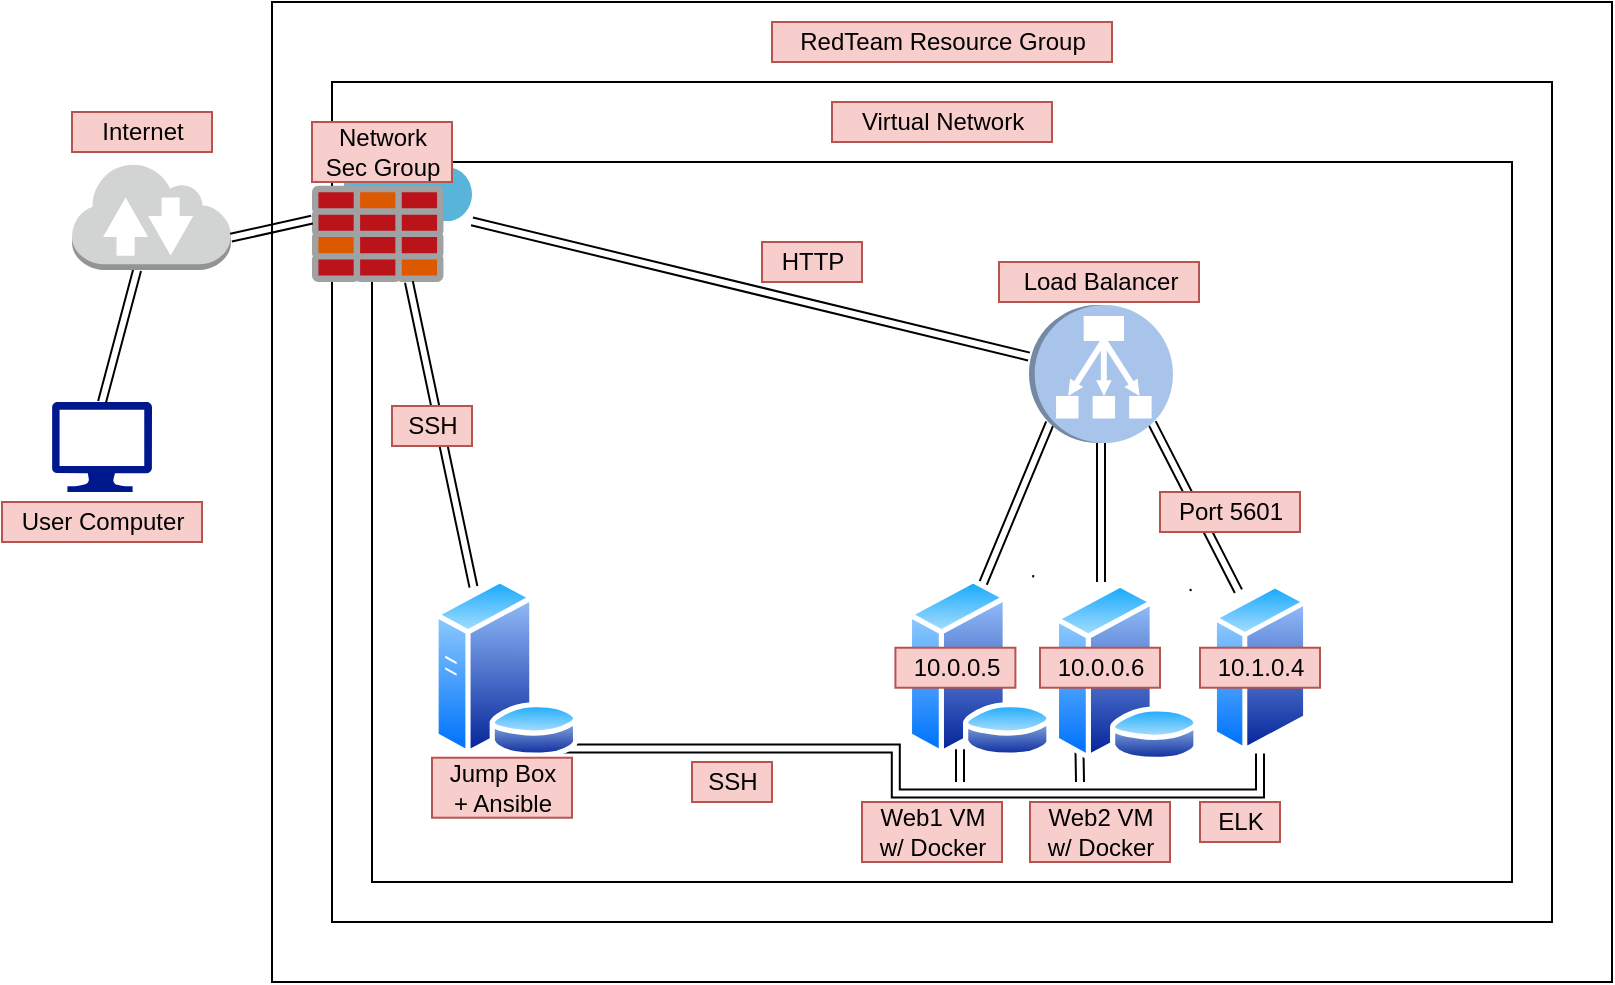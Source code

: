 <mxfile version="16.5.6" type="google"><diagram id="YFOvD5fFmI0R9nVDDdVV" name="Page-1"><mxGraphModel dx="1989" dy="624" grid="1" gridSize="10" guides="1" tooltips="1" connect="1" arrows="1" fold="1" page="1" pageScale="1" pageWidth="850" pageHeight="1100" math="0" shadow="0"><root><mxCell id="0"/><mxCell id="1" parent="0"/><mxCell id="Xbm5oa2jUW47wjVYIqX_-1" value="" style="sketch=0;aspect=fixed;pointerEvents=1;shadow=0;dashed=0;html=1;strokeColor=none;labelPosition=center;verticalLabelPosition=bottom;verticalAlign=top;align=center;fillColor=#00188D;shape=mxgraph.azure.computer" parent="1" vertex="1"><mxGeometry x="20" y="220" width="50" height="45" as="geometry"/></mxCell><mxCell id="Xbm5oa2jUW47wjVYIqX_-3" style="edgeStyle=none;rounded=0;orthogonalLoop=1;jettySize=auto;html=1;entryX=0.5;entryY=0;entryDx=0;entryDy=0;entryPerimeter=0;shape=link;" parent="1" source="Xbm5oa2jUW47wjVYIqX_-2" target="Xbm5oa2jUW47wjVYIqX_-1" edge="1"><mxGeometry relative="1" as="geometry"/></mxCell><mxCell id="Xbm5oa2jUW47wjVYIqX_-2" value="" style="outlineConnect=0;dashed=0;verticalLabelPosition=bottom;verticalAlign=top;align=center;html=1;shape=mxgraph.aws3.internet_2;fillColor=#D2D3D3;gradientColor=none;" parent="1" vertex="1"><mxGeometry x="30" y="100" width="79.5" height="54" as="geometry"/></mxCell><mxCell id="Xbm5oa2jUW47wjVYIqX_-6" value="" style="rounded=0;whiteSpace=wrap;html=1;" parent="1" vertex="1"><mxGeometry x="130" y="20" width="670" height="490" as="geometry"/></mxCell><mxCell id="Xbm5oa2jUW47wjVYIqX_-7" value="" style="rounded=0;whiteSpace=wrap;html=1;" parent="1" vertex="1"><mxGeometry x="160" y="60" width="610" height="420" as="geometry"/></mxCell><mxCell id="Xbm5oa2jUW47wjVYIqX_-9" value="RedTeam Resource Group" style="text;html=1;resizable=0;autosize=1;align=center;verticalAlign=middle;points=[];rounded=0;fillColor=#f8cecc;strokeColor=#b85450;" parent="1" vertex="1"><mxGeometry x="380" y="30" width="170" height="20" as="geometry"/></mxCell><mxCell id="Xbm5oa2jUW47wjVYIqX_-11" value="" style="rounded=0;whiteSpace=wrap;html=1;" parent="1" vertex="1"><mxGeometry x="180" y="100" width="570" height="360" as="geometry"/></mxCell><mxCell id="Xbm5oa2jUW47wjVYIqX_-12" value="Virtual Network" style="text;html=1;resizable=0;autosize=1;align=center;verticalAlign=middle;points=[];fillColor=#f8cecc;strokeColor=#b85450;rounded=0;" parent="1" vertex="1"><mxGeometry x="410" y="70" width="110" height="20" as="geometry"/></mxCell><mxCell id="Xbm5oa2jUW47wjVYIqX_-4" value="" style="sketch=0;aspect=fixed;html=1;points=[];align=center;image;fontSize=12;image=img/lib/mscae/Azure_Firewall.svg;" parent="1" vertex="1"><mxGeometry x="150" y="80" width="80" height="80" as="geometry"/></mxCell><mxCell id="Xbm5oa2jUW47wjVYIqX_-13" style="edgeStyle=none;shape=link;rounded=0;orthogonalLoop=1;jettySize=auto;html=1;exitX=1;exitY=0.7;exitDx=0;exitDy=0;exitPerimeter=0;" parent="1" source="Xbm5oa2jUW47wjVYIqX_-2" target="Xbm5oa2jUW47wjVYIqX_-4" edge="1"><mxGeometry relative="1" as="geometry"/></mxCell><mxCell id="Xbm5oa2jUW47wjVYIqX_-22" style="edgeStyle=none;shape=link;rounded=0;orthogonalLoop=1;jettySize=auto;html=1;exitX=0.855;exitY=0.855;exitDx=0;exitDy=0;exitPerimeter=0;entryX=0.75;entryY=0;entryDx=0;entryDy=0;" parent="1" source="Xbm5oa2jUW47wjVYIqX_-14" target="Xbm5oa2jUW47wjVYIqX_-19" edge="1"><mxGeometry relative="1" as="geometry"/></mxCell><mxCell id="Xbm5oa2jUW47wjVYIqX_-25" style="edgeStyle=none;shape=link;rounded=0;orthogonalLoop=1;jettySize=auto;html=1;exitX=1;exitY=0.5;exitDx=0;exitDy=0;exitPerimeter=0;entryX=0.5;entryY=0;entryDx=0;entryDy=0;" parent="1" source="Xbm5oa2jUW47wjVYIqX_-14" target="Xbm5oa2jUW47wjVYIqX_-18" edge="1"><mxGeometry relative="1" as="geometry"/></mxCell><mxCell id="Xbm5oa2jUW47wjVYIqX_-26" style="edgeStyle=none;shape=link;rounded=0;orthogonalLoop=1;jettySize=auto;html=1;exitX=0.855;exitY=0.145;exitDx=0;exitDy=0;exitPerimeter=0;entryX=0.25;entryY=0;entryDx=0;entryDy=0;" parent="1" source="Xbm5oa2jUW47wjVYIqX_-14" target="Xbm5oa2jUW47wjVYIqX_-17" edge="1"><mxGeometry relative="1" as="geometry"/></mxCell><mxCell id="Xbm5oa2jUW47wjVYIqX_-31" style="edgeStyle=none;shape=link;rounded=0;orthogonalLoop=1;jettySize=auto;html=1;" parent="1" source="Xbm5oa2jUW47wjVYIqX_-14" target="Xbm5oa2jUW47wjVYIqX_-4" edge="1"><mxGeometry relative="1" as="geometry"><mxPoint x="230" y="140" as="targetPoint"/></mxGeometry></mxCell><mxCell id="Xbm5oa2jUW47wjVYIqX_-14" value="" style="outlineConnect=0;dashed=0;verticalLabelPosition=bottom;verticalAlign=top;align=center;html=1;shape=mxgraph.aws3.classic_load_balancer;fillColor=#A9C4EB;gradientColor=none;rotation=90;" parent="1" vertex="1"><mxGeometry x="510" y="170" width="69" height="72" as="geometry"/></mxCell><mxCell id="Xbm5oa2jUW47wjVYIqX_-17" value="" style="aspect=fixed;perimeter=ellipsePerimeter;html=1;align=center;shadow=0;dashed=0;spacingTop=3;image;image=img/lib/active_directory/generic_server.svg;fillColor=#A9C4EB;" parent="1" vertex="1"><mxGeometry x="600" y="310" width="48" height="85.71" as="geometry"/></mxCell><mxCell id="Xbm5oa2jUW47wjVYIqX_-24" style="edgeStyle=none;shape=link;rounded=0;orthogonalLoop=1;jettySize=auto;html=1;width=79;" parent="1" source="Xbm5oa2jUW47wjVYIqX_-18" edge="1"><mxGeometry relative="1" as="geometry"><mxPoint x="550" y="310" as="targetPoint"/></mxGeometry></mxCell><mxCell id="Xbm5oa2jUW47wjVYIqX_-40" style="edgeStyle=none;shape=link;rounded=0;orthogonalLoop=1;jettySize=auto;html=1;exitX=0.25;exitY=1;exitDx=0;exitDy=0;width=-4;" parent="1" source="Xbm5oa2jUW47wjVYIqX_-18" edge="1"><mxGeometry relative="1" as="geometry"><mxPoint x="534" y="410" as="targetPoint"/></mxGeometry></mxCell><mxCell id="Xbm5oa2jUW47wjVYIqX_-18" value="" style="aspect=fixed;perimeter=ellipsePerimeter;html=1;align=center;shadow=0;dashed=0;spacingTop=3;image;image=img/lib/active_directory/generic_server.svg;fillColor=#A9C4EB;" parent="1" vertex="1"><mxGeometry x="520.5" y="310" width="48" height="85.71" as="geometry"/></mxCell><mxCell id="Xbm5oa2jUW47wjVYIqX_-36" style="edgeStyle=none;shape=link;rounded=0;orthogonalLoop=1;jettySize=auto;html=1;exitX=0.5;exitY=1;exitDx=0;exitDy=0;" parent="1" source="Xbm5oa2jUW47wjVYIqX_-19" edge="1"><mxGeometry relative="1" as="geometry"><mxPoint x="474" y="410" as="targetPoint"/></mxGeometry></mxCell><mxCell id="Xbm5oa2jUW47wjVYIqX_-19" value="" style="aspect=fixed;perimeter=ellipsePerimeter;html=1;align=center;shadow=0;dashed=0;spacingTop=3;image;image=img/lib/active_directory/generic_server.svg;fillColor=#A9C4EB;" parent="1" vertex="1"><mxGeometry x="450" y="307.86" width="48" height="85.71" as="geometry"/></mxCell><mxCell id="Xbm5oa2jUW47wjVYIqX_-28" style="edgeStyle=none;shape=link;rounded=0;orthogonalLoop=1;jettySize=auto;html=1;exitX=0.25;exitY=0;exitDx=0;exitDy=0;" parent="1" source="Xbm5oa2jUW47wjVYIqX_-27" target="Xbm5oa2jUW47wjVYIqX_-4" edge="1"><mxGeometry relative="1" as="geometry"/></mxCell><mxCell id="Xbm5oa2jUW47wjVYIqX_-30" style="edgeStyle=orthogonalEdgeStyle;shape=link;curved=1;rounded=0;orthogonalLoop=1;jettySize=auto;html=1;exitX=0.75;exitY=1;exitDx=0;exitDy=0;entryX=0.5;entryY=1;entryDx=0;entryDy=0;" parent="1" source="Xbm5oa2jUW47wjVYIqX_-27" target="Xbm5oa2jUW47wjVYIqX_-17" edge="1"><mxGeometry relative="1" as="geometry"/></mxCell><mxCell id="Xbm5oa2jUW47wjVYIqX_-27" value="" style="aspect=fixed;perimeter=ellipsePerimeter;html=1;align=center;shadow=0;dashed=0;spacingTop=3;image;image=img/lib/active_directory/database_server.svg;fillColor=#A9C4EB;" parent="1" vertex="1"><mxGeometry x="210" y="307.86" width="73.8" height="90" as="geometry"/></mxCell><mxCell id="Xbm5oa2jUW47wjVYIqX_-32" value="&lt;div&gt;Jump Box&lt;/div&gt;&lt;div&gt;+ Ansible&lt;br&gt;&lt;/div&gt;" style="text;html=1;resizable=0;autosize=1;align=center;verticalAlign=middle;points=[];fillColor=#f8cecc;strokeColor=#b85450;rounded=0;" parent="1" vertex="1"><mxGeometry x="210" y="397.86" width="70" height="30" as="geometry"/></mxCell><mxCell id="Xbm5oa2jUW47wjVYIqX_-33" value="&lt;div&gt;Network &lt;br&gt;&lt;/div&gt;&lt;div&gt;Sec Group&lt;br&gt;&lt;/div&gt;" style="text;html=1;resizable=0;autosize=1;align=center;verticalAlign=middle;points=[];rounded=0;fillColor=#f8cecc;strokeColor=#b85450;" parent="1" vertex="1"><mxGeometry x="150" y="80" width="70" height="30" as="geometry"/></mxCell><mxCell id="Xbm5oa2jUW47wjVYIqX_-34" value="&lt;div&gt;Internet&lt;/div&gt;" style="text;html=1;resizable=0;autosize=1;align=center;verticalAlign=middle;points=[];rounded=0;fillColor=#f8cecc;strokeColor=#b85450;" parent="1" vertex="1"><mxGeometry x="30" y="75" width="70" height="20" as="geometry"/></mxCell><mxCell id="Xbm5oa2jUW47wjVYIqX_-35" value="&lt;div&gt;User Computer&lt;/div&gt;" style="text;html=1;resizable=0;autosize=1;align=center;verticalAlign=middle;points=[];rounded=0;fillColor=#f8cecc;strokeColor=#b85450;" parent="1" vertex="1"><mxGeometry x="-5" y="270" width="100" height="20" as="geometry"/></mxCell><mxCell id="Xbm5oa2jUW47wjVYIqX_-42" value="ELK" style="text;html=1;resizable=0;autosize=1;align=center;verticalAlign=middle;points=[];fillColor=#f8cecc;strokeColor=#b85450;rounded=0;" parent="1" vertex="1"><mxGeometry x="594" y="420" width="40" height="20" as="geometry"/></mxCell><mxCell id="Xbm5oa2jUW47wjVYIqX_-43" value="&lt;div&gt;Web1 VM&lt;/div&gt;&lt;div&gt;w/ Docker&lt;br&gt;&lt;/div&gt;" style="text;html=1;resizable=0;autosize=1;align=center;verticalAlign=middle;points=[];fillColor=#f8cecc;strokeColor=#b85450;rounded=0;" parent="1" vertex="1"><mxGeometry x="425" y="420" width="70" height="30" as="geometry"/></mxCell><mxCell id="Xbm5oa2jUW47wjVYIqX_-44" value="&lt;div&gt;Web2 VM&lt;/div&gt;&lt;div&gt;w/ Docker&lt;br&gt;&lt;/div&gt;" style="text;html=1;resizable=0;autosize=1;align=center;verticalAlign=middle;points=[];fillColor=#f8cecc;strokeColor=#b85450;rounded=0;" parent="1" vertex="1"><mxGeometry x="509" y="420" width="70" height="30" as="geometry"/></mxCell><mxCell id="Xbm5oa2jUW47wjVYIqX_-46" value="&lt;div&gt;SSH&lt;/div&gt;" style="text;html=1;resizable=0;autosize=1;align=center;verticalAlign=middle;points=[];fillColor=#f8cecc;strokeColor=#b85450;rounded=0;" parent="1" vertex="1"><mxGeometry x="340" y="400" width="40" height="20" as="geometry"/></mxCell><mxCell id="Xbm5oa2jUW47wjVYIqX_-50" value="SSH" style="text;html=1;resizable=0;autosize=1;align=center;verticalAlign=middle;points=[];fillColor=#f8cecc;strokeColor=#b85450;rounded=0;" parent="1" vertex="1"><mxGeometry x="190" y="222" width="40" height="20" as="geometry"/></mxCell><mxCell id="Xbm5oa2jUW47wjVYIqX_-51" value="" style="aspect=fixed;perimeter=ellipsePerimeter;html=1;align=center;shadow=0;dashed=0;spacingTop=3;image;image=img/lib/active_directory/database_server.svg;fillColor=#A9C4EB;" parent="1" vertex="1"><mxGeometry x="446.7" y="307.86" width="73.8" height="90" as="geometry"/></mxCell><mxCell id="Xbm5oa2jUW47wjVYIqX_-52" value="" style="aspect=fixed;perimeter=ellipsePerimeter;html=1;align=center;shadow=0;dashed=0;spacingTop=3;image;image=img/lib/active_directory/database_server.svg;fillColor=#A9C4EB;" parent="1" vertex="1"><mxGeometry x="520.2" y="310" width="73.8" height="90" as="geometry"/></mxCell><mxCell id="Xbm5oa2jUW47wjVYIqX_-53" value="&lt;div&gt;HTTP&lt;/div&gt;" style="text;html=1;resizable=0;autosize=1;align=center;verticalAlign=middle;points=[];fillColor=#f8cecc;strokeColor=#b85450;rounded=0;" parent="1" vertex="1"><mxGeometry x="375" y="140" width="50" height="20" as="geometry"/></mxCell><mxCell id="Xbm5oa2jUW47wjVYIqX_-54" value="10.0.0.5" style="text;html=1;resizable=0;autosize=1;align=center;verticalAlign=middle;points=[];fillColor=#f8cecc;strokeColor=#b85450;rounded=0;" parent="1" vertex="1"><mxGeometry x="441.7" y="342.86" width="60" height="20" as="geometry"/></mxCell><mxCell id="Xbm5oa2jUW47wjVYIqX_-55" value="10.0.0.6" style="text;html=1;resizable=0;autosize=1;align=center;verticalAlign=middle;points=[];fillColor=#f8cecc;strokeColor=#b85450;rounded=0;" parent="1" vertex="1"><mxGeometry x="514" y="342.86" width="60" height="20" as="geometry"/></mxCell><mxCell id="Xbm5oa2jUW47wjVYIqX_-56" value="10.1.0.4" style="text;html=1;resizable=0;autosize=1;align=center;verticalAlign=middle;points=[];fillColor=#f8cecc;strokeColor=#b85450;rounded=0;" parent="1" vertex="1"><mxGeometry x="594" y="342.86" width="60" height="20" as="geometry"/></mxCell><mxCell id="Xbm5oa2jUW47wjVYIqX_-57" value="Port 5601" style="text;html=1;resizable=0;autosize=1;align=center;verticalAlign=middle;points=[];fillColor=#f8cecc;strokeColor=#b85450;rounded=0;" parent="1" vertex="1"><mxGeometry x="574" y="265" width="70" height="20" as="geometry"/></mxCell><mxCell id="waTO5o_CS4rIztfCXIj3-1" value="Load Balancer" style="text;html=1;resizable=0;autosize=1;align=center;verticalAlign=middle;points=[];fillColor=#f8cecc;strokeColor=#b85450;rounded=0;" vertex="1" parent="1"><mxGeometry x="493.5" y="150" width="100" height="20" as="geometry"/></mxCell></root></mxGraphModel></diagram></mxfile>